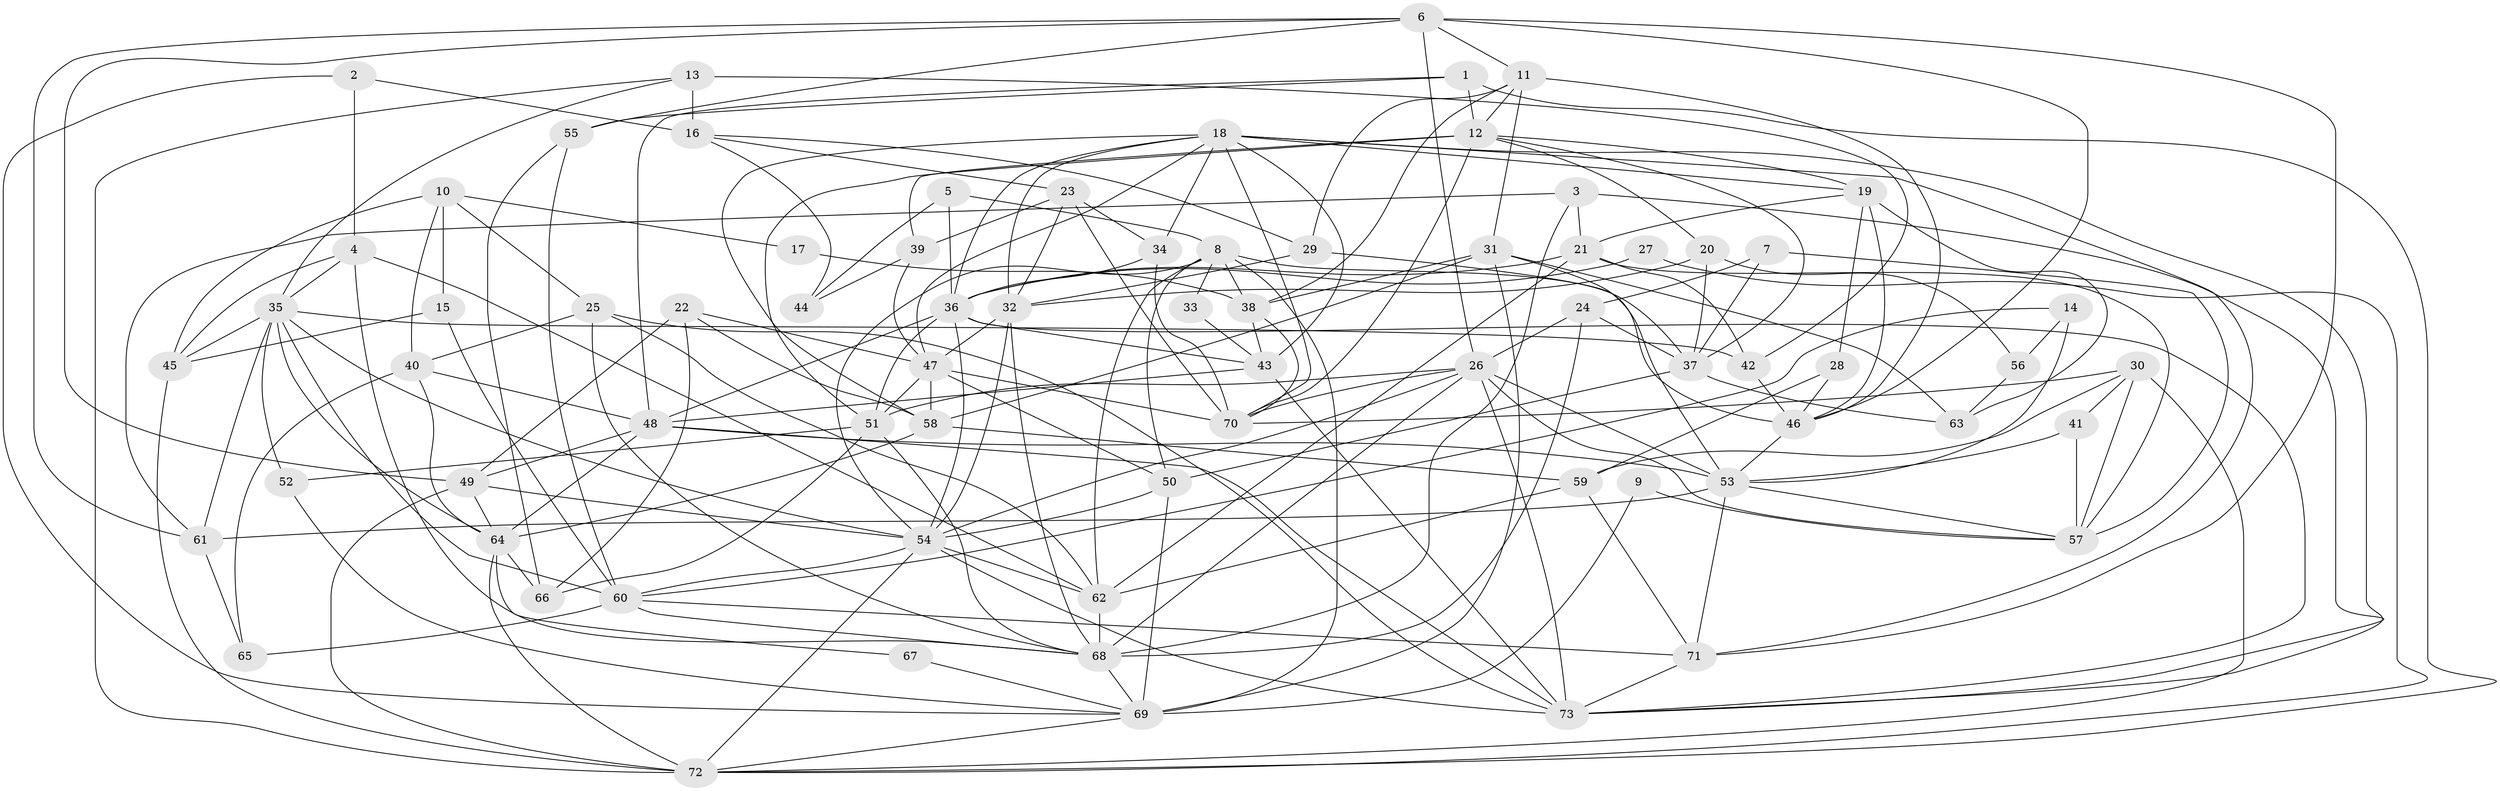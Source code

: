 // original degree distribution, {8: 0.020689655172413793, 4: 0.25517241379310346, 3: 0.3310344827586207, 7: 0.04827586206896552, 5: 0.1724137931034483, 2: 0.10344827586206896, 6: 0.06896551724137931}
// Generated by graph-tools (version 1.1) at 2025/37/03/04/25 23:37:07]
// undirected, 73 vertices, 202 edges
graph export_dot {
  node [color=gray90,style=filled];
  1;
  2;
  3;
  4;
  5;
  6;
  7;
  8;
  9;
  10;
  11;
  12;
  13;
  14;
  15;
  16;
  17;
  18;
  19;
  20;
  21;
  22;
  23;
  24;
  25;
  26;
  27;
  28;
  29;
  30;
  31;
  32;
  33;
  34;
  35;
  36;
  37;
  38;
  39;
  40;
  41;
  42;
  43;
  44;
  45;
  46;
  47;
  48;
  49;
  50;
  51;
  52;
  53;
  54;
  55;
  56;
  57;
  58;
  59;
  60;
  61;
  62;
  63;
  64;
  65;
  66;
  67;
  68;
  69;
  70;
  71;
  72;
  73;
  1 -- 12 [weight=1.0];
  1 -- 48 [weight=1.0];
  1 -- 55 [weight=1.0];
  1 -- 72 [weight=1.0];
  2 -- 4 [weight=1.0];
  2 -- 16 [weight=1.0];
  2 -- 69 [weight=1.0];
  3 -- 21 [weight=1.0];
  3 -- 61 [weight=1.0];
  3 -- 68 [weight=1.0];
  3 -- 73 [weight=1.0];
  4 -- 35 [weight=1.0];
  4 -- 45 [weight=1.0];
  4 -- 62 [weight=1.0];
  4 -- 68 [weight=2.0];
  5 -- 8 [weight=1.0];
  5 -- 36 [weight=1.0];
  5 -- 44 [weight=1.0];
  6 -- 11 [weight=1.0];
  6 -- 26 [weight=1.0];
  6 -- 46 [weight=1.0];
  6 -- 49 [weight=1.0];
  6 -- 55 [weight=1.0];
  6 -- 61 [weight=1.0];
  6 -- 71 [weight=1.0];
  7 -- 24 [weight=1.0];
  7 -- 37 [weight=1.0];
  7 -- 57 [weight=1.0];
  8 -- 33 [weight=1.0];
  8 -- 37 [weight=1.0];
  8 -- 38 [weight=1.0];
  8 -- 50 [weight=1.0];
  8 -- 54 [weight=1.0];
  8 -- 62 [weight=1.0];
  8 -- 69 [weight=1.0];
  9 -- 57 [weight=1.0];
  9 -- 69 [weight=1.0];
  10 -- 15 [weight=1.0];
  10 -- 17 [weight=1.0];
  10 -- 25 [weight=1.0];
  10 -- 40 [weight=1.0];
  10 -- 45 [weight=1.0];
  11 -- 12 [weight=1.0];
  11 -- 29 [weight=1.0];
  11 -- 31 [weight=1.0];
  11 -- 38 [weight=1.0];
  11 -- 46 [weight=1.0];
  12 -- 19 [weight=1.0];
  12 -- 20 [weight=1.0];
  12 -- 37 [weight=1.0];
  12 -- 39 [weight=1.0];
  12 -- 51 [weight=1.0];
  12 -- 70 [weight=1.0];
  13 -- 16 [weight=2.0];
  13 -- 35 [weight=1.0];
  13 -- 42 [weight=1.0];
  13 -- 72 [weight=1.0];
  14 -- 53 [weight=1.0];
  14 -- 56 [weight=1.0];
  14 -- 60 [weight=1.0];
  15 -- 45 [weight=1.0];
  15 -- 60 [weight=1.0];
  16 -- 23 [weight=1.0];
  16 -- 29 [weight=1.0];
  16 -- 44 [weight=1.0];
  17 -- 38 [weight=1.0];
  18 -- 19 [weight=1.0];
  18 -- 32 [weight=1.0];
  18 -- 34 [weight=1.0];
  18 -- 36 [weight=1.0];
  18 -- 43 [weight=1.0];
  18 -- 47 [weight=1.0];
  18 -- 58 [weight=1.0];
  18 -- 70 [weight=1.0];
  18 -- 71 [weight=1.0];
  18 -- 73 [weight=1.0];
  19 -- 21 [weight=1.0];
  19 -- 28 [weight=1.0];
  19 -- 46 [weight=1.0];
  19 -- 63 [weight=1.0];
  20 -- 32 [weight=1.0];
  20 -- 37 [weight=1.0];
  20 -- 56 [weight=1.0];
  21 -- 36 [weight=1.0];
  21 -- 42 [weight=1.0];
  21 -- 57 [weight=1.0];
  21 -- 62 [weight=1.0];
  22 -- 47 [weight=1.0];
  22 -- 49 [weight=1.0];
  22 -- 58 [weight=1.0];
  22 -- 66 [weight=1.0];
  23 -- 32 [weight=1.0];
  23 -- 34 [weight=1.0];
  23 -- 39 [weight=1.0];
  23 -- 70 [weight=1.0];
  24 -- 26 [weight=1.0];
  24 -- 37 [weight=1.0];
  24 -- 68 [weight=2.0];
  25 -- 40 [weight=1.0];
  25 -- 62 [weight=1.0];
  25 -- 68 [weight=1.0];
  25 -- 73 [weight=1.0];
  26 -- 51 [weight=1.0];
  26 -- 53 [weight=1.0];
  26 -- 54 [weight=1.0];
  26 -- 57 [weight=1.0];
  26 -- 68 [weight=1.0];
  26 -- 70 [weight=1.0];
  26 -- 73 [weight=1.0];
  27 -- 36 [weight=1.0];
  27 -- 72 [weight=1.0];
  28 -- 46 [weight=1.0];
  28 -- 59 [weight=2.0];
  29 -- 32 [weight=1.0];
  29 -- 46 [weight=2.0];
  30 -- 41 [weight=2.0];
  30 -- 57 [weight=1.0];
  30 -- 59 [weight=1.0];
  30 -- 70 [weight=1.0];
  30 -- 72 [weight=1.0];
  31 -- 38 [weight=1.0];
  31 -- 53 [weight=1.0];
  31 -- 58 [weight=1.0];
  31 -- 63 [weight=1.0];
  31 -- 69 [weight=1.0];
  32 -- 47 [weight=2.0];
  32 -- 54 [weight=1.0];
  32 -- 68 [weight=1.0];
  33 -- 43 [weight=1.0];
  34 -- 36 [weight=1.0];
  34 -- 70 [weight=1.0];
  35 -- 42 [weight=1.0];
  35 -- 45 [weight=2.0];
  35 -- 52 [weight=2.0];
  35 -- 54 [weight=1.0];
  35 -- 60 [weight=1.0];
  35 -- 61 [weight=1.0];
  35 -- 64 [weight=1.0];
  36 -- 43 [weight=1.0];
  36 -- 48 [weight=1.0];
  36 -- 51 [weight=1.0];
  36 -- 54 [weight=1.0];
  36 -- 73 [weight=1.0];
  37 -- 50 [weight=1.0];
  37 -- 63 [weight=1.0];
  38 -- 43 [weight=1.0];
  38 -- 70 [weight=1.0];
  39 -- 44 [weight=1.0];
  39 -- 47 [weight=1.0];
  40 -- 48 [weight=1.0];
  40 -- 64 [weight=1.0];
  40 -- 65 [weight=1.0];
  41 -- 53 [weight=1.0];
  41 -- 57 [weight=1.0];
  42 -- 46 [weight=1.0];
  43 -- 48 [weight=1.0];
  43 -- 73 [weight=1.0];
  45 -- 72 [weight=1.0];
  46 -- 53 [weight=1.0];
  47 -- 50 [weight=1.0];
  47 -- 51 [weight=1.0];
  47 -- 58 [weight=1.0];
  47 -- 70 [weight=1.0];
  48 -- 49 [weight=1.0];
  48 -- 53 [weight=1.0];
  48 -- 64 [weight=1.0];
  48 -- 73 [weight=1.0];
  49 -- 54 [weight=1.0];
  49 -- 64 [weight=1.0];
  49 -- 72 [weight=1.0];
  50 -- 54 [weight=1.0];
  50 -- 69 [weight=3.0];
  51 -- 52 [weight=1.0];
  51 -- 66 [weight=1.0];
  51 -- 68 [weight=1.0];
  52 -- 69 [weight=1.0];
  53 -- 57 [weight=1.0];
  53 -- 61 [weight=1.0];
  53 -- 71 [weight=1.0];
  54 -- 60 [weight=1.0];
  54 -- 62 [weight=1.0];
  54 -- 72 [weight=1.0];
  54 -- 73 [weight=1.0];
  55 -- 60 [weight=1.0];
  55 -- 66 [weight=1.0];
  56 -- 63 [weight=1.0];
  58 -- 59 [weight=1.0];
  58 -- 64 [weight=1.0];
  59 -- 62 [weight=1.0];
  59 -- 71 [weight=1.0];
  60 -- 65 [weight=1.0];
  60 -- 68 [weight=1.0];
  60 -- 71 [weight=1.0];
  61 -- 65 [weight=1.0];
  62 -- 68 [weight=1.0];
  64 -- 66 [weight=2.0];
  64 -- 67 [weight=1.0];
  64 -- 72 [weight=1.0];
  67 -- 69 [weight=1.0];
  68 -- 69 [weight=2.0];
  69 -- 72 [weight=1.0];
  71 -- 73 [weight=1.0];
}
